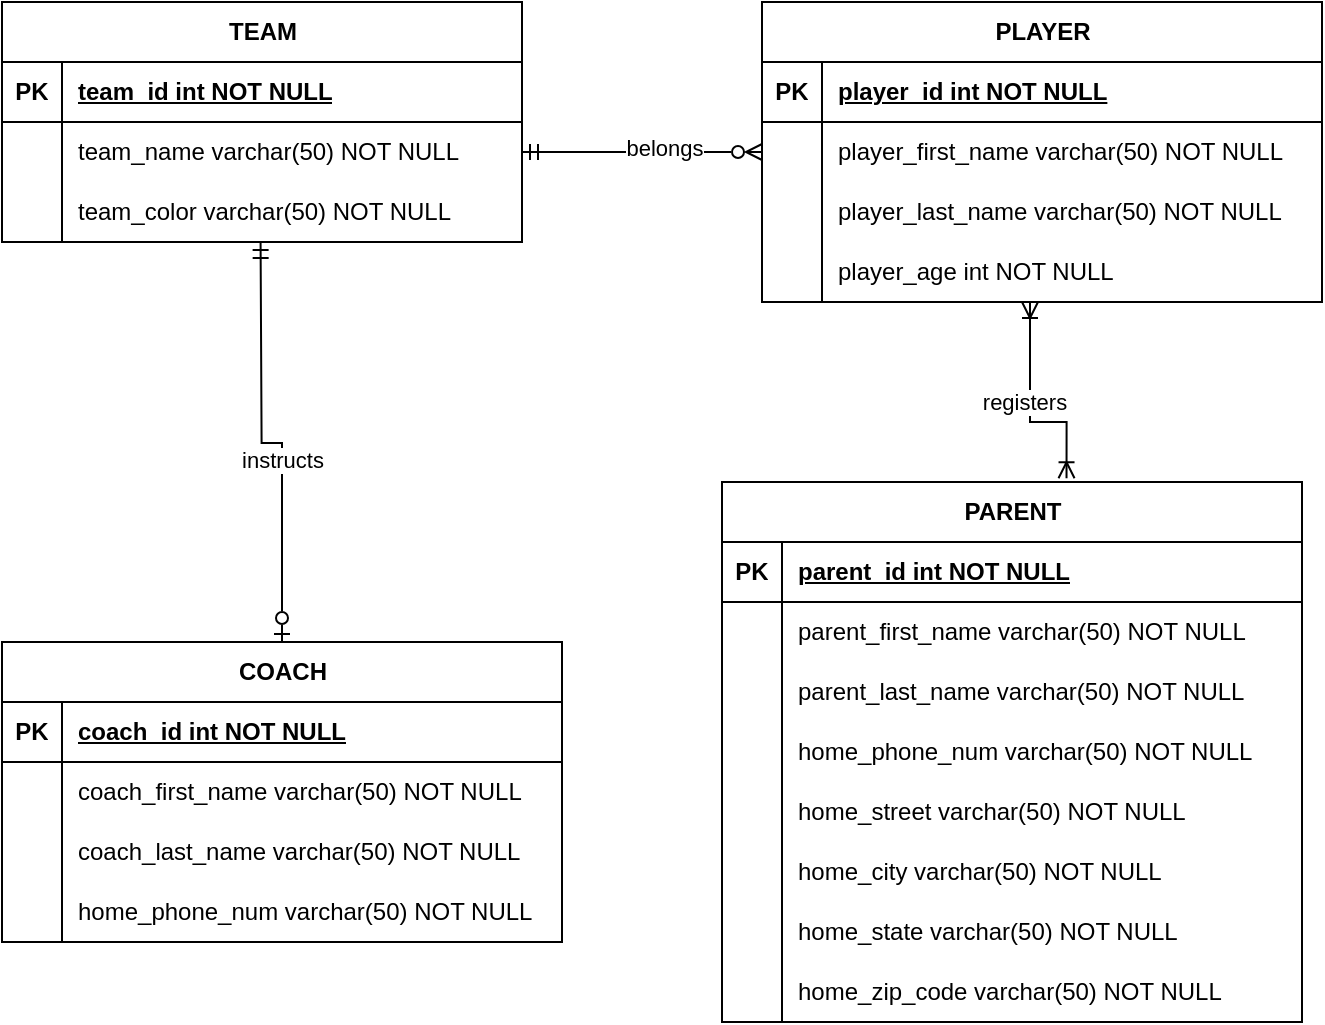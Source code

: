 <mxfile version="21.6.2" type="device" pages="2">
  <diagram id="R2lEEEUBdFMjLlhIrx00" name="Page-1">
    <mxGraphModel dx="1221" dy="775" grid="1" gridSize="10" guides="1" tooltips="1" connect="1" arrows="1" fold="1" page="1" pageScale="1" pageWidth="850" pageHeight="1100" math="0" shadow="0" extFonts="Permanent Marker^https://fonts.googleapis.com/css?family=Permanent+Marker">
      <root>
        <mxCell id="0" />
        <mxCell id="1" parent="0" />
        <mxCell id="j1w5f22DKGbh5SxkzikH-24" value="TEAM" style="shape=table;startSize=30;container=1;collapsible=1;childLayout=tableLayout;fixedRows=1;rowLines=0;fontStyle=1;align=center;resizeLast=1;html=1;" parent="1" vertex="1">
          <mxGeometry x="80" y="80" width="260" height="120" as="geometry" />
        </mxCell>
        <mxCell id="j1w5f22DKGbh5SxkzikH-25" value="" style="shape=tableRow;horizontal=0;startSize=0;swimlaneHead=0;swimlaneBody=0;fillColor=none;collapsible=0;dropTarget=0;points=[[0,0.5],[1,0.5]];portConstraint=eastwest;top=0;left=0;right=0;bottom=1;" parent="j1w5f22DKGbh5SxkzikH-24" vertex="1">
          <mxGeometry y="30" width="260" height="30" as="geometry" />
        </mxCell>
        <mxCell id="j1w5f22DKGbh5SxkzikH-26" value="PK" style="shape=partialRectangle;connectable=0;fillColor=none;top=0;left=0;bottom=0;right=0;fontStyle=1;overflow=hidden;whiteSpace=wrap;html=1;" parent="j1w5f22DKGbh5SxkzikH-25" vertex="1">
          <mxGeometry width="30" height="30" as="geometry">
            <mxRectangle width="30" height="30" as="alternateBounds" />
          </mxGeometry>
        </mxCell>
        <mxCell id="j1w5f22DKGbh5SxkzikH-27" value="team_id int NOT NULL" style="shape=partialRectangle;connectable=0;fillColor=none;top=0;left=0;bottom=0;right=0;align=left;spacingLeft=6;fontStyle=5;overflow=hidden;whiteSpace=wrap;html=1;" parent="j1w5f22DKGbh5SxkzikH-25" vertex="1">
          <mxGeometry x="30" width="230" height="30" as="geometry">
            <mxRectangle width="230" height="30" as="alternateBounds" />
          </mxGeometry>
        </mxCell>
        <mxCell id="j1w5f22DKGbh5SxkzikH-28" value="" style="shape=tableRow;horizontal=0;startSize=0;swimlaneHead=0;swimlaneBody=0;fillColor=none;collapsible=0;dropTarget=0;points=[[0,0.5],[1,0.5]];portConstraint=eastwest;top=0;left=0;right=0;bottom=0;" parent="j1w5f22DKGbh5SxkzikH-24" vertex="1">
          <mxGeometry y="60" width="260" height="30" as="geometry" />
        </mxCell>
        <mxCell id="j1w5f22DKGbh5SxkzikH-29" value="" style="shape=partialRectangle;connectable=0;fillColor=none;top=0;left=0;bottom=0;right=0;editable=1;overflow=hidden;whiteSpace=wrap;html=1;" parent="j1w5f22DKGbh5SxkzikH-28" vertex="1">
          <mxGeometry width="30" height="30" as="geometry">
            <mxRectangle width="30" height="30" as="alternateBounds" />
          </mxGeometry>
        </mxCell>
        <mxCell id="j1w5f22DKGbh5SxkzikH-30" value="team_name varchar(50) NOT NULL" style="shape=partialRectangle;connectable=0;fillColor=none;top=0;left=0;bottom=0;right=0;align=left;spacingLeft=6;overflow=hidden;whiteSpace=wrap;html=1;" parent="j1w5f22DKGbh5SxkzikH-28" vertex="1">
          <mxGeometry x="30" width="230" height="30" as="geometry">
            <mxRectangle width="230" height="30" as="alternateBounds" />
          </mxGeometry>
        </mxCell>
        <mxCell id="j1w5f22DKGbh5SxkzikH-31" value="" style="shape=tableRow;horizontal=0;startSize=0;swimlaneHead=0;swimlaneBody=0;fillColor=none;collapsible=0;dropTarget=0;points=[[0,0.5],[1,0.5]];portConstraint=eastwest;top=0;left=0;right=0;bottom=0;" parent="j1w5f22DKGbh5SxkzikH-24" vertex="1">
          <mxGeometry y="90" width="260" height="30" as="geometry" />
        </mxCell>
        <mxCell id="j1w5f22DKGbh5SxkzikH-32" value="" style="shape=partialRectangle;connectable=0;fillColor=none;top=0;left=0;bottom=0;right=0;editable=1;overflow=hidden;whiteSpace=wrap;html=1;" parent="j1w5f22DKGbh5SxkzikH-31" vertex="1">
          <mxGeometry width="30" height="30" as="geometry">
            <mxRectangle width="30" height="30" as="alternateBounds" />
          </mxGeometry>
        </mxCell>
        <mxCell id="j1w5f22DKGbh5SxkzikH-33" value="team_color varchar(50) NOT NULL" style="shape=partialRectangle;connectable=0;fillColor=none;top=0;left=0;bottom=0;right=0;align=left;spacingLeft=6;overflow=hidden;whiteSpace=wrap;html=1;" parent="j1w5f22DKGbh5SxkzikH-31" vertex="1">
          <mxGeometry x="30" width="230" height="30" as="geometry">
            <mxRectangle width="230" height="30" as="alternateBounds" />
          </mxGeometry>
        </mxCell>
        <mxCell id="j1w5f22DKGbh5SxkzikH-40" value="PLAYER" style="shape=table;startSize=30;container=1;collapsible=1;childLayout=tableLayout;fixedRows=1;rowLines=0;fontStyle=1;align=center;resizeLast=1;html=1;" parent="1" vertex="1">
          <mxGeometry x="460" y="80" width="280" height="150" as="geometry" />
        </mxCell>
        <mxCell id="j1w5f22DKGbh5SxkzikH-41" value="" style="shape=tableRow;horizontal=0;startSize=0;swimlaneHead=0;swimlaneBody=0;fillColor=none;collapsible=0;dropTarget=0;points=[[0,0.5],[1,0.5]];portConstraint=eastwest;top=0;left=0;right=0;bottom=1;" parent="j1w5f22DKGbh5SxkzikH-40" vertex="1">
          <mxGeometry y="30" width="280" height="30" as="geometry" />
        </mxCell>
        <mxCell id="j1w5f22DKGbh5SxkzikH-42" value="PK" style="shape=partialRectangle;connectable=0;fillColor=none;top=0;left=0;bottom=0;right=0;fontStyle=1;overflow=hidden;whiteSpace=wrap;html=1;" parent="j1w5f22DKGbh5SxkzikH-41" vertex="1">
          <mxGeometry width="30" height="30" as="geometry">
            <mxRectangle width="30" height="30" as="alternateBounds" />
          </mxGeometry>
        </mxCell>
        <mxCell id="j1w5f22DKGbh5SxkzikH-43" value="player_id int NOT NULL" style="shape=partialRectangle;connectable=0;fillColor=none;top=0;left=0;bottom=0;right=0;align=left;spacingLeft=6;fontStyle=5;overflow=hidden;whiteSpace=wrap;html=1;" parent="j1w5f22DKGbh5SxkzikH-41" vertex="1">
          <mxGeometry x="30" width="250" height="30" as="geometry">
            <mxRectangle width="250" height="30" as="alternateBounds" />
          </mxGeometry>
        </mxCell>
        <mxCell id="j1w5f22DKGbh5SxkzikH-44" value="" style="shape=tableRow;horizontal=0;startSize=0;swimlaneHead=0;swimlaneBody=0;fillColor=none;collapsible=0;dropTarget=0;points=[[0,0.5],[1,0.5]];portConstraint=eastwest;top=0;left=0;right=0;bottom=0;" parent="j1w5f22DKGbh5SxkzikH-40" vertex="1">
          <mxGeometry y="60" width="280" height="30" as="geometry" />
        </mxCell>
        <mxCell id="j1w5f22DKGbh5SxkzikH-45" value="" style="shape=partialRectangle;connectable=0;fillColor=none;top=0;left=0;bottom=0;right=0;editable=1;overflow=hidden;whiteSpace=wrap;html=1;" parent="j1w5f22DKGbh5SxkzikH-44" vertex="1">
          <mxGeometry width="30" height="30" as="geometry">
            <mxRectangle width="30" height="30" as="alternateBounds" />
          </mxGeometry>
        </mxCell>
        <mxCell id="j1w5f22DKGbh5SxkzikH-46" value="player_first_name varchar(50) NOT NULL" style="shape=partialRectangle;connectable=0;fillColor=none;top=0;left=0;bottom=0;right=0;align=left;spacingLeft=6;overflow=hidden;whiteSpace=wrap;html=1;" parent="j1w5f22DKGbh5SxkzikH-44" vertex="1">
          <mxGeometry x="30" width="250" height="30" as="geometry">
            <mxRectangle width="250" height="30" as="alternateBounds" />
          </mxGeometry>
        </mxCell>
        <mxCell id="j1w5f22DKGbh5SxkzikH-47" value="" style="shape=tableRow;horizontal=0;startSize=0;swimlaneHead=0;swimlaneBody=0;fillColor=none;collapsible=0;dropTarget=0;points=[[0,0.5],[1,0.5]];portConstraint=eastwest;top=0;left=0;right=0;bottom=0;" parent="j1w5f22DKGbh5SxkzikH-40" vertex="1">
          <mxGeometry y="90" width="280" height="30" as="geometry" />
        </mxCell>
        <mxCell id="j1w5f22DKGbh5SxkzikH-48" value="" style="shape=partialRectangle;connectable=0;fillColor=none;top=0;left=0;bottom=0;right=0;editable=1;overflow=hidden;whiteSpace=wrap;html=1;" parent="j1w5f22DKGbh5SxkzikH-47" vertex="1">
          <mxGeometry width="30" height="30" as="geometry">
            <mxRectangle width="30" height="30" as="alternateBounds" />
          </mxGeometry>
        </mxCell>
        <mxCell id="j1w5f22DKGbh5SxkzikH-49" value="player_last_name varchar(50) NOT NULL" style="shape=partialRectangle;connectable=0;fillColor=none;top=0;left=0;bottom=0;right=0;align=left;spacingLeft=6;overflow=hidden;whiteSpace=wrap;html=1;" parent="j1w5f22DKGbh5SxkzikH-47" vertex="1">
          <mxGeometry x="30" width="250" height="30" as="geometry">
            <mxRectangle width="250" height="30" as="alternateBounds" />
          </mxGeometry>
        </mxCell>
        <mxCell id="j1w5f22DKGbh5SxkzikH-50" value="" style="shape=tableRow;horizontal=0;startSize=0;swimlaneHead=0;swimlaneBody=0;fillColor=none;collapsible=0;dropTarget=0;points=[[0,0.5],[1,0.5]];portConstraint=eastwest;top=0;left=0;right=0;bottom=0;" parent="j1w5f22DKGbh5SxkzikH-40" vertex="1">
          <mxGeometry y="120" width="280" height="30" as="geometry" />
        </mxCell>
        <mxCell id="j1w5f22DKGbh5SxkzikH-51" value="" style="shape=partialRectangle;connectable=0;fillColor=none;top=0;left=0;bottom=0;right=0;editable=1;overflow=hidden;whiteSpace=wrap;html=1;" parent="j1w5f22DKGbh5SxkzikH-50" vertex="1">
          <mxGeometry width="30" height="30" as="geometry">
            <mxRectangle width="30" height="30" as="alternateBounds" />
          </mxGeometry>
        </mxCell>
        <mxCell id="j1w5f22DKGbh5SxkzikH-52" value="player_age int NOT NULL" style="shape=partialRectangle;connectable=0;fillColor=none;top=0;left=0;bottom=0;right=0;align=left;spacingLeft=6;overflow=hidden;whiteSpace=wrap;html=1;" parent="j1w5f22DKGbh5SxkzikH-50" vertex="1">
          <mxGeometry x="30" width="250" height="30" as="geometry">
            <mxRectangle width="250" height="30" as="alternateBounds" />
          </mxGeometry>
        </mxCell>
        <mxCell id="j1w5f22DKGbh5SxkzikH-53" value="COACH" style="shape=table;startSize=30;container=1;collapsible=1;childLayout=tableLayout;fixedRows=1;rowLines=0;fontStyle=1;align=center;resizeLast=1;html=1;" parent="1" vertex="1">
          <mxGeometry x="80" y="400" width="280" height="150" as="geometry" />
        </mxCell>
        <mxCell id="j1w5f22DKGbh5SxkzikH-54" value="" style="shape=tableRow;horizontal=0;startSize=0;swimlaneHead=0;swimlaneBody=0;fillColor=none;collapsible=0;dropTarget=0;points=[[0,0.5],[1,0.5]];portConstraint=eastwest;top=0;left=0;right=0;bottom=1;" parent="j1w5f22DKGbh5SxkzikH-53" vertex="1">
          <mxGeometry y="30" width="280" height="30" as="geometry" />
        </mxCell>
        <mxCell id="j1w5f22DKGbh5SxkzikH-55" value="PK" style="shape=partialRectangle;connectable=0;fillColor=none;top=0;left=0;bottom=0;right=0;fontStyle=1;overflow=hidden;whiteSpace=wrap;html=1;" parent="j1w5f22DKGbh5SxkzikH-54" vertex="1">
          <mxGeometry width="30" height="30" as="geometry">
            <mxRectangle width="30" height="30" as="alternateBounds" />
          </mxGeometry>
        </mxCell>
        <mxCell id="j1w5f22DKGbh5SxkzikH-56" value="coach_id int NOT NULL" style="shape=partialRectangle;connectable=0;fillColor=none;top=0;left=0;bottom=0;right=0;align=left;spacingLeft=6;fontStyle=5;overflow=hidden;whiteSpace=wrap;html=1;" parent="j1w5f22DKGbh5SxkzikH-54" vertex="1">
          <mxGeometry x="30" width="250" height="30" as="geometry">
            <mxRectangle width="250" height="30" as="alternateBounds" />
          </mxGeometry>
        </mxCell>
        <mxCell id="j1w5f22DKGbh5SxkzikH-57" value="" style="shape=tableRow;horizontal=0;startSize=0;swimlaneHead=0;swimlaneBody=0;fillColor=none;collapsible=0;dropTarget=0;points=[[0,0.5],[1,0.5]];portConstraint=eastwest;top=0;left=0;right=0;bottom=0;" parent="j1w5f22DKGbh5SxkzikH-53" vertex="1">
          <mxGeometry y="60" width="280" height="30" as="geometry" />
        </mxCell>
        <mxCell id="j1w5f22DKGbh5SxkzikH-58" value="" style="shape=partialRectangle;connectable=0;fillColor=none;top=0;left=0;bottom=0;right=0;editable=1;overflow=hidden;whiteSpace=wrap;html=1;" parent="j1w5f22DKGbh5SxkzikH-57" vertex="1">
          <mxGeometry width="30" height="30" as="geometry">
            <mxRectangle width="30" height="30" as="alternateBounds" />
          </mxGeometry>
        </mxCell>
        <mxCell id="j1w5f22DKGbh5SxkzikH-59" value="coach_first_name varchar(50) NOT NULL" style="shape=partialRectangle;connectable=0;fillColor=none;top=0;left=0;bottom=0;right=0;align=left;spacingLeft=6;overflow=hidden;whiteSpace=wrap;html=1;" parent="j1w5f22DKGbh5SxkzikH-57" vertex="1">
          <mxGeometry x="30" width="250" height="30" as="geometry">
            <mxRectangle width="250" height="30" as="alternateBounds" />
          </mxGeometry>
        </mxCell>
        <mxCell id="j1w5f22DKGbh5SxkzikH-60" value="" style="shape=tableRow;horizontal=0;startSize=0;swimlaneHead=0;swimlaneBody=0;fillColor=none;collapsible=0;dropTarget=0;points=[[0,0.5],[1,0.5]];portConstraint=eastwest;top=0;left=0;right=0;bottom=0;" parent="j1w5f22DKGbh5SxkzikH-53" vertex="1">
          <mxGeometry y="90" width="280" height="30" as="geometry" />
        </mxCell>
        <mxCell id="j1w5f22DKGbh5SxkzikH-61" value="" style="shape=partialRectangle;connectable=0;fillColor=none;top=0;left=0;bottom=0;right=0;editable=1;overflow=hidden;whiteSpace=wrap;html=1;" parent="j1w5f22DKGbh5SxkzikH-60" vertex="1">
          <mxGeometry width="30" height="30" as="geometry">
            <mxRectangle width="30" height="30" as="alternateBounds" />
          </mxGeometry>
        </mxCell>
        <mxCell id="j1w5f22DKGbh5SxkzikH-62" value="coach_last_name varchar(50) NOT NULL" style="shape=partialRectangle;connectable=0;fillColor=none;top=0;left=0;bottom=0;right=0;align=left;spacingLeft=6;overflow=hidden;whiteSpace=wrap;html=1;" parent="j1w5f22DKGbh5SxkzikH-60" vertex="1">
          <mxGeometry x="30" width="250" height="30" as="geometry">
            <mxRectangle width="250" height="30" as="alternateBounds" />
          </mxGeometry>
        </mxCell>
        <mxCell id="j1w5f22DKGbh5SxkzikH-63" value="" style="shape=tableRow;horizontal=0;startSize=0;swimlaneHead=0;swimlaneBody=0;fillColor=none;collapsible=0;dropTarget=0;points=[[0,0.5],[1,0.5]];portConstraint=eastwest;top=0;left=0;right=0;bottom=0;" parent="j1w5f22DKGbh5SxkzikH-53" vertex="1">
          <mxGeometry y="120" width="280" height="30" as="geometry" />
        </mxCell>
        <mxCell id="j1w5f22DKGbh5SxkzikH-64" value="" style="shape=partialRectangle;connectable=0;fillColor=none;top=0;left=0;bottom=0;right=0;editable=1;overflow=hidden;whiteSpace=wrap;html=1;" parent="j1w5f22DKGbh5SxkzikH-63" vertex="1">
          <mxGeometry width="30" height="30" as="geometry">
            <mxRectangle width="30" height="30" as="alternateBounds" />
          </mxGeometry>
        </mxCell>
        <mxCell id="j1w5f22DKGbh5SxkzikH-65" value="home_phone_num varchar(50) NOT NULL" style="shape=partialRectangle;connectable=0;fillColor=none;top=0;left=0;bottom=0;right=0;align=left;spacingLeft=6;overflow=hidden;whiteSpace=wrap;html=1;" parent="j1w5f22DKGbh5SxkzikH-63" vertex="1">
          <mxGeometry x="30" width="250" height="30" as="geometry">
            <mxRectangle width="250" height="30" as="alternateBounds" />
          </mxGeometry>
        </mxCell>
        <mxCell id="j1w5f22DKGbh5SxkzikH-66" value="PARENT" style="shape=table;startSize=30;container=1;collapsible=1;childLayout=tableLayout;fixedRows=1;rowLines=0;fontStyle=1;align=center;resizeLast=1;html=1;" parent="1" vertex="1">
          <mxGeometry x="440" y="320" width="290" height="270" as="geometry" />
        </mxCell>
        <mxCell id="j1w5f22DKGbh5SxkzikH-67" value="" style="shape=tableRow;horizontal=0;startSize=0;swimlaneHead=0;swimlaneBody=0;fillColor=none;collapsible=0;dropTarget=0;points=[[0,0.5],[1,0.5]];portConstraint=eastwest;top=0;left=0;right=0;bottom=1;" parent="j1w5f22DKGbh5SxkzikH-66" vertex="1">
          <mxGeometry y="30" width="290" height="30" as="geometry" />
        </mxCell>
        <mxCell id="j1w5f22DKGbh5SxkzikH-68" value="PK" style="shape=partialRectangle;connectable=0;fillColor=none;top=0;left=0;bottom=0;right=0;fontStyle=1;overflow=hidden;whiteSpace=wrap;html=1;" parent="j1w5f22DKGbh5SxkzikH-67" vertex="1">
          <mxGeometry width="30" height="30" as="geometry">
            <mxRectangle width="30" height="30" as="alternateBounds" />
          </mxGeometry>
        </mxCell>
        <mxCell id="j1w5f22DKGbh5SxkzikH-69" value="parent_id int NOT NULL" style="shape=partialRectangle;connectable=0;fillColor=none;top=0;left=0;bottom=0;right=0;align=left;spacingLeft=6;fontStyle=5;overflow=hidden;whiteSpace=wrap;html=1;" parent="j1w5f22DKGbh5SxkzikH-67" vertex="1">
          <mxGeometry x="30" width="260" height="30" as="geometry">
            <mxRectangle width="260" height="30" as="alternateBounds" />
          </mxGeometry>
        </mxCell>
        <mxCell id="j1w5f22DKGbh5SxkzikH-70" value="" style="shape=tableRow;horizontal=0;startSize=0;swimlaneHead=0;swimlaneBody=0;fillColor=none;collapsible=0;dropTarget=0;points=[[0,0.5],[1,0.5]];portConstraint=eastwest;top=0;left=0;right=0;bottom=0;" parent="j1w5f22DKGbh5SxkzikH-66" vertex="1">
          <mxGeometry y="60" width="290" height="30" as="geometry" />
        </mxCell>
        <mxCell id="j1w5f22DKGbh5SxkzikH-71" value="" style="shape=partialRectangle;connectable=0;fillColor=none;top=0;left=0;bottom=0;right=0;editable=1;overflow=hidden;whiteSpace=wrap;html=1;" parent="j1w5f22DKGbh5SxkzikH-70" vertex="1">
          <mxGeometry width="30" height="30" as="geometry">
            <mxRectangle width="30" height="30" as="alternateBounds" />
          </mxGeometry>
        </mxCell>
        <mxCell id="j1w5f22DKGbh5SxkzikH-72" value="parent_first_name varchar(50) NOT NULL" style="shape=partialRectangle;connectable=0;fillColor=none;top=0;left=0;bottom=0;right=0;align=left;spacingLeft=6;overflow=hidden;whiteSpace=wrap;html=1;" parent="j1w5f22DKGbh5SxkzikH-70" vertex="1">
          <mxGeometry x="30" width="260" height="30" as="geometry">
            <mxRectangle width="260" height="30" as="alternateBounds" />
          </mxGeometry>
        </mxCell>
        <mxCell id="j1w5f22DKGbh5SxkzikH-73" value="" style="shape=tableRow;horizontal=0;startSize=0;swimlaneHead=0;swimlaneBody=0;fillColor=none;collapsible=0;dropTarget=0;points=[[0,0.5],[1,0.5]];portConstraint=eastwest;top=0;left=0;right=0;bottom=0;" parent="j1w5f22DKGbh5SxkzikH-66" vertex="1">
          <mxGeometry y="90" width="290" height="30" as="geometry" />
        </mxCell>
        <mxCell id="j1w5f22DKGbh5SxkzikH-74" value="" style="shape=partialRectangle;connectable=0;fillColor=none;top=0;left=0;bottom=0;right=0;editable=1;overflow=hidden;whiteSpace=wrap;html=1;" parent="j1w5f22DKGbh5SxkzikH-73" vertex="1">
          <mxGeometry width="30" height="30" as="geometry">
            <mxRectangle width="30" height="30" as="alternateBounds" />
          </mxGeometry>
        </mxCell>
        <mxCell id="j1w5f22DKGbh5SxkzikH-75" value="parent_last_name varchar(50) NOT NULL" style="shape=partialRectangle;connectable=0;fillColor=none;top=0;left=0;bottom=0;right=0;align=left;spacingLeft=6;overflow=hidden;whiteSpace=wrap;html=1;" parent="j1w5f22DKGbh5SxkzikH-73" vertex="1">
          <mxGeometry x="30" width="260" height="30" as="geometry">
            <mxRectangle width="260" height="30" as="alternateBounds" />
          </mxGeometry>
        </mxCell>
        <mxCell id="j1w5f22DKGbh5SxkzikH-88" value="" style="shape=tableRow;horizontal=0;startSize=0;swimlaneHead=0;swimlaneBody=0;fillColor=none;collapsible=0;dropTarget=0;points=[[0,0.5],[1,0.5]];portConstraint=eastwest;top=0;left=0;right=0;bottom=0;" parent="j1w5f22DKGbh5SxkzikH-66" vertex="1">
          <mxGeometry y="120" width="290" height="30" as="geometry" />
        </mxCell>
        <mxCell id="j1w5f22DKGbh5SxkzikH-89" value="" style="shape=partialRectangle;connectable=0;fillColor=none;top=0;left=0;bottom=0;right=0;editable=1;overflow=hidden;whiteSpace=wrap;html=1;" parent="j1w5f22DKGbh5SxkzikH-88" vertex="1">
          <mxGeometry width="30" height="30" as="geometry">
            <mxRectangle width="30" height="30" as="alternateBounds" />
          </mxGeometry>
        </mxCell>
        <mxCell id="j1w5f22DKGbh5SxkzikH-90" value="home_phone_num varchar(50) NOT NULL" style="shape=partialRectangle;connectable=0;fillColor=none;top=0;left=0;bottom=0;right=0;align=left;spacingLeft=6;overflow=hidden;whiteSpace=wrap;html=1;" parent="j1w5f22DKGbh5SxkzikH-88" vertex="1">
          <mxGeometry x="30" width="260" height="30" as="geometry">
            <mxRectangle width="260" height="30" as="alternateBounds" />
          </mxGeometry>
        </mxCell>
        <mxCell id="j1w5f22DKGbh5SxkzikH-91" value="" style="shape=tableRow;horizontal=0;startSize=0;swimlaneHead=0;swimlaneBody=0;fillColor=none;collapsible=0;dropTarget=0;points=[[0,0.5],[1,0.5]];portConstraint=eastwest;top=0;left=0;right=0;bottom=0;" parent="j1w5f22DKGbh5SxkzikH-66" vertex="1">
          <mxGeometry y="150" width="290" height="30" as="geometry" />
        </mxCell>
        <mxCell id="j1w5f22DKGbh5SxkzikH-92" value="" style="shape=partialRectangle;connectable=0;fillColor=none;top=0;left=0;bottom=0;right=0;editable=1;overflow=hidden;whiteSpace=wrap;html=1;" parent="j1w5f22DKGbh5SxkzikH-91" vertex="1">
          <mxGeometry width="30" height="30" as="geometry">
            <mxRectangle width="30" height="30" as="alternateBounds" />
          </mxGeometry>
        </mxCell>
        <mxCell id="j1w5f22DKGbh5SxkzikH-93" value="home_street varchar(50) NOT NULL" style="shape=partialRectangle;connectable=0;fillColor=none;top=0;left=0;bottom=0;right=0;align=left;spacingLeft=6;overflow=hidden;whiteSpace=wrap;html=1;" parent="j1w5f22DKGbh5SxkzikH-91" vertex="1">
          <mxGeometry x="30" width="260" height="30" as="geometry">
            <mxRectangle width="260" height="30" as="alternateBounds" />
          </mxGeometry>
        </mxCell>
        <mxCell id="j1w5f22DKGbh5SxkzikH-79" value="" style="shape=tableRow;horizontal=0;startSize=0;swimlaneHead=0;swimlaneBody=0;fillColor=none;collapsible=0;dropTarget=0;points=[[0,0.5],[1,0.5]];portConstraint=eastwest;top=0;left=0;right=0;bottom=0;" parent="j1w5f22DKGbh5SxkzikH-66" vertex="1">
          <mxGeometry y="180" width="290" height="30" as="geometry" />
        </mxCell>
        <mxCell id="j1w5f22DKGbh5SxkzikH-80" value="" style="shape=partialRectangle;connectable=0;fillColor=none;top=0;left=0;bottom=0;right=0;editable=1;overflow=hidden;whiteSpace=wrap;html=1;" parent="j1w5f22DKGbh5SxkzikH-79" vertex="1">
          <mxGeometry width="30" height="30" as="geometry">
            <mxRectangle width="30" height="30" as="alternateBounds" />
          </mxGeometry>
        </mxCell>
        <mxCell id="j1w5f22DKGbh5SxkzikH-81" value="home_city varchar(50) NOT NULL" style="shape=partialRectangle;connectable=0;fillColor=none;top=0;left=0;bottom=0;right=0;align=left;spacingLeft=6;overflow=hidden;whiteSpace=wrap;html=1;" parent="j1w5f22DKGbh5SxkzikH-79" vertex="1">
          <mxGeometry x="30" width="260" height="30" as="geometry">
            <mxRectangle width="260" height="30" as="alternateBounds" />
          </mxGeometry>
        </mxCell>
        <mxCell id="j1w5f22DKGbh5SxkzikH-76" value="" style="shape=tableRow;horizontal=0;startSize=0;swimlaneHead=0;swimlaneBody=0;fillColor=none;collapsible=0;dropTarget=0;points=[[0,0.5],[1,0.5]];portConstraint=eastwest;top=0;left=0;right=0;bottom=0;" parent="j1w5f22DKGbh5SxkzikH-66" vertex="1">
          <mxGeometry y="210" width="290" height="30" as="geometry" />
        </mxCell>
        <mxCell id="j1w5f22DKGbh5SxkzikH-77" value="" style="shape=partialRectangle;connectable=0;fillColor=none;top=0;left=0;bottom=0;right=0;editable=1;overflow=hidden;whiteSpace=wrap;html=1;" parent="j1w5f22DKGbh5SxkzikH-76" vertex="1">
          <mxGeometry width="30" height="30" as="geometry">
            <mxRectangle width="30" height="30" as="alternateBounds" />
          </mxGeometry>
        </mxCell>
        <mxCell id="j1w5f22DKGbh5SxkzikH-78" value="home_state varchar(50) NOT NULL" style="shape=partialRectangle;connectable=0;fillColor=none;top=0;left=0;bottom=0;right=0;align=left;spacingLeft=6;overflow=hidden;whiteSpace=wrap;html=1;" parent="j1w5f22DKGbh5SxkzikH-76" vertex="1">
          <mxGeometry x="30" width="260" height="30" as="geometry">
            <mxRectangle width="260" height="30" as="alternateBounds" />
          </mxGeometry>
        </mxCell>
        <mxCell id="j1w5f22DKGbh5SxkzikH-94" value="" style="shape=tableRow;horizontal=0;startSize=0;swimlaneHead=0;swimlaneBody=0;fillColor=none;collapsible=0;dropTarget=0;points=[[0,0.5],[1,0.5]];portConstraint=eastwest;top=0;left=0;right=0;bottom=0;" parent="j1w5f22DKGbh5SxkzikH-66" vertex="1">
          <mxGeometry y="240" width="290" height="30" as="geometry" />
        </mxCell>
        <mxCell id="j1w5f22DKGbh5SxkzikH-95" value="" style="shape=partialRectangle;connectable=0;fillColor=none;top=0;left=0;bottom=0;right=0;editable=1;overflow=hidden;whiteSpace=wrap;html=1;" parent="j1w5f22DKGbh5SxkzikH-94" vertex="1">
          <mxGeometry width="30" height="30" as="geometry">
            <mxRectangle width="30" height="30" as="alternateBounds" />
          </mxGeometry>
        </mxCell>
        <mxCell id="j1w5f22DKGbh5SxkzikH-96" value="home_zip_code varchar(50) NOT NULL" style="shape=partialRectangle;connectable=0;fillColor=none;top=0;left=0;bottom=0;right=0;align=left;spacingLeft=6;overflow=hidden;whiteSpace=wrap;html=1;" parent="j1w5f22DKGbh5SxkzikH-94" vertex="1">
          <mxGeometry x="30" width="260" height="30" as="geometry">
            <mxRectangle width="260" height="30" as="alternateBounds" />
          </mxGeometry>
        </mxCell>
        <mxCell id="j1w5f22DKGbh5SxkzikH-82" style="edgeStyle=orthogonalEdgeStyle;rounded=0;orthogonalLoop=1;jettySize=auto;html=1;entryX=0;entryY=0.5;entryDx=0;entryDy=0;endArrow=ERzeroToMany;endFill=0;startArrow=ERmandOne;startFill=0;" parent="1" source="j1w5f22DKGbh5SxkzikH-28" target="j1w5f22DKGbh5SxkzikH-44" edge="1">
          <mxGeometry relative="1" as="geometry" />
        </mxCell>
        <mxCell id="j1w5f22DKGbh5SxkzikH-86" value="belongs" style="edgeLabel;html=1;align=center;verticalAlign=middle;resizable=0;points=[];" parent="j1w5f22DKGbh5SxkzikH-82" vertex="1" connectable="0">
          <mxGeometry x="0.176" y="2" relative="1" as="geometry">
            <mxPoint as="offset" />
          </mxGeometry>
        </mxCell>
        <mxCell id="j1w5f22DKGbh5SxkzikH-83" style="edgeStyle=orthogonalEdgeStyle;rounded=0;orthogonalLoop=1;jettySize=auto;html=1;endArrow=ERzeroToOne;endFill=0;startArrow=ERmandOne;startFill=0;entryX=0.5;entryY=0;entryDx=0;entryDy=0;" parent="1" target="j1w5f22DKGbh5SxkzikH-53" edge="1">
          <mxGeometry relative="1" as="geometry">
            <mxPoint x="209.29" y="200" as="sourcePoint" />
            <mxPoint x="209.29" y="393" as="targetPoint" />
            <Array as="points" />
          </mxGeometry>
        </mxCell>
        <mxCell id="j1w5f22DKGbh5SxkzikH-87" value="instructs" style="edgeLabel;html=1;align=center;verticalAlign=middle;resizable=0;points=[];" parent="j1w5f22DKGbh5SxkzikH-83" vertex="1" connectable="0">
          <mxGeometry x="0.126" relative="1" as="geometry">
            <mxPoint as="offset" />
          </mxGeometry>
        </mxCell>
        <mxCell id="j1w5f22DKGbh5SxkzikH-84" style="edgeStyle=orthogonalEdgeStyle;rounded=0;orthogonalLoop=1;jettySize=auto;html=1;entryX=0.594;entryY=-0.007;entryDx=0;entryDy=0;entryPerimeter=0;endArrow=ERoneToMany;endFill=0;startArrow=ERoneToMany;startFill=0;" parent="1" target="j1w5f22DKGbh5SxkzikH-66" edge="1">
          <mxGeometry relative="1" as="geometry">
            <mxPoint x="594" y="230" as="sourcePoint" />
            <Array as="points">
              <mxPoint x="594" y="290" />
              <mxPoint x="612" y="290" />
            </Array>
          </mxGeometry>
        </mxCell>
        <mxCell id="j1w5f22DKGbh5SxkzikH-85" value="registers" style="edgeLabel;html=1;align=center;verticalAlign=middle;resizable=0;points=[];" parent="j1w5f22DKGbh5SxkzikH-84" vertex="1" connectable="0">
          <mxGeometry x="0.266" y="1" relative="1" as="geometry">
            <mxPoint x="-11" y="-9" as="offset" />
          </mxGeometry>
        </mxCell>
      </root>
    </mxGraphModel>
  </diagram>
  <diagram id="EC9761hC2bwR89mCa6wF" name="Page-2">
    <mxGraphModel dx="1221" dy="775" grid="1" gridSize="10" guides="1" tooltips="1" connect="1" arrows="1" fold="1" page="1" pageScale="1" pageWidth="850" pageHeight="1100" math="0" shadow="0">
      <root>
        <mxCell id="0" />
        <mxCell id="1" parent="0" />
        <mxCell id="-qfNHOCsrJjkdnl0WTD9-1" value="TEAM" style="shape=table;startSize=30;container=1;collapsible=1;childLayout=tableLayout;fixedRows=1;rowLines=0;fontStyle=1;align=center;resizeLast=1;html=1;" vertex="1" parent="1">
          <mxGeometry x="80" y="80" width="280" height="120" as="geometry" />
        </mxCell>
        <mxCell id="-qfNHOCsrJjkdnl0WTD9-2" value="" style="shape=tableRow;horizontal=0;startSize=0;swimlaneHead=0;swimlaneBody=0;fillColor=none;collapsible=0;dropTarget=0;points=[[0,0.5],[1,0.5]];portConstraint=eastwest;top=0;left=0;right=0;bottom=1;" vertex="1" parent="-qfNHOCsrJjkdnl0WTD9-1">
          <mxGeometry y="30" width="280" height="30" as="geometry" />
        </mxCell>
        <mxCell id="-qfNHOCsrJjkdnl0WTD9-3" value="PK" style="shape=partialRectangle;connectable=0;fillColor=none;top=0;left=0;bottom=0;right=0;fontStyle=1;overflow=hidden;whiteSpace=wrap;html=1;" vertex="1" parent="-qfNHOCsrJjkdnl0WTD9-2">
          <mxGeometry width="30" height="30" as="geometry">
            <mxRectangle width="30" height="30" as="alternateBounds" />
          </mxGeometry>
        </mxCell>
        <mxCell id="-qfNHOCsrJjkdnl0WTD9-4" value="team_id int NOT NULL" style="shape=partialRectangle;connectable=0;fillColor=none;top=0;left=0;bottom=0;right=0;align=left;spacingLeft=6;fontStyle=5;overflow=hidden;whiteSpace=wrap;html=1;" vertex="1" parent="-qfNHOCsrJjkdnl0WTD9-2">
          <mxGeometry x="30" width="250" height="30" as="geometry">
            <mxRectangle width="250" height="30" as="alternateBounds" />
          </mxGeometry>
        </mxCell>
        <mxCell id="-qfNHOCsrJjkdnl0WTD9-5" value="" style="shape=tableRow;horizontal=0;startSize=0;swimlaneHead=0;swimlaneBody=0;fillColor=none;collapsible=0;dropTarget=0;points=[[0,0.5],[1,0.5]];portConstraint=eastwest;top=0;left=0;right=0;bottom=0;" vertex="1" parent="-qfNHOCsrJjkdnl0WTD9-1">
          <mxGeometry y="60" width="280" height="30" as="geometry" />
        </mxCell>
        <mxCell id="-qfNHOCsrJjkdnl0WTD9-6" value="" style="shape=partialRectangle;connectable=0;fillColor=none;top=0;left=0;bottom=0;right=0;editable=1;overflow=hidden;whiteSpace=wrap;html=1;" vertex="1" parent="-qfNHOCsrJjkdnl0WTD9-5">
          <mxGeometry width="30" height="30" as="geometry">
            <mxRectangle width="30" height="30" as="alternateBounds" />
          </mxGeometry>
        </mxCell>
        <mxCell id="-qfNHOCsrJjkdnl0WTD9-7" value="team_name varchar(50) NOT NULL" style="shape=partialRectangle;connectable=0;fillColor=none;top=0;left=0;bottom=0;right=0;align=left;spacingLeft=6;overflow=hidden;whiteSpace=wrap;html=1;" vertex="1" parent="-qfNHOCsrJjkdnl0WTD9-5">
          <mxGeometry x="30" width="250" height="30" as="geometry">
            <mxRectangle width="250" height="30" as="alternateBounds" />
          </mxGeometry>
        </mxCell>
        <mxCell id="-qfNHOCsrJjkdnl0WTD9-8" value="" style="shape=tableRow;horizontal=0;startSize=0;swimlaneHead=0;swimlaneBody=0;fillColor=none;collapsible=0;dropTarget=0;points=[[0,0.5],[1,0.5]];portConstraint=eastwest;top=0;left=0;right=0;bottom=0;" vertex="1" parent="-qfNHOCsrJjkdnl0WTD9-1">
          <mxGeometry y="90" width="280" height="30" as="geometry" />
        </mxCell>
        <mxCell id="-qfNHOCsrJjkdnl0WTD9-9" value="" style="shape=partialRectangle;connectable=0;fillColor=none;top=0;left=0;bottom=0;right=0;editable=1;overflow=hidden;whiteSpace=wrap;html=1;" vertex="1" parent="-qfNHOCsrJjkdnl0WTD9-8">
          <mxGeometry width="30" height="30" as="geometry">
            <mxRectangle width="30" height="30" as="alternateBounds" />
          </mxGeometry>
        </mxCell>
        <mxCell id="-qfNHOCsrJjkdnl0WTD9-10" value="team_color varchar(50) NOT NULL" style="shape=partialRectangle;connectable=0;fillColor=none;top=0;left=0;bottom=0;right=0;align=left;spacingLeft=6;overflow=hidden;whiteSpace=wrap;html=1;" vertex="1" parent="-qfNHOCsrJjkdnl0WTD9-8">
          <mxGeometry x="30" width="250" height="30" as="geometry">
            <mxRectangle width="250" height="30" as="alternateBounds" />
          </mxGeometry>
        </mxCell>
        <mxCell id="-qfNHOCsrJjkdnl0WTD9-11" value="PLAYER" style="shape=table;startSize=30;container=1;collapsible=1;childLayout=tableLayout;fixedRows=1;rowLines=0;fontStyle=1;align=center;resizeLast=1;html=1;" vertex="1" parent="1">
          <mxGeometry x="440" y="40" width="280" height="180" as="geometry" />
        </mxCell>
        <mxCell id="-qfNHOCsrJjkdnl0WTD9-12" value="" style="shape=tableRow;horizontal=0;startSize=0;swimlaneHead=0;swimlaneBody=0;fillColor=none;collapsible=0;dropTarget=0;points=[[0,0.5],[1,0.5]];portConstraint=eastwest;top=0;left=0;right=0;bottom=1;" vertex="1" parent="-qfNHOCsrJjkdnl0WTD9-11">
          <mxGeometry y="30" width="280" height="30" as="geometry" />
        </mxCell>
        <mxCell id="-qfNHOCsrJjkdnl0WTD9-13" value="PK" style="shape=partialRectangle;connectable=0;fillColor=none;top=0;left=0;bottom=0;right=0;fontStyle=1;overflow=hidden;whiteSpace=wrap;html=1;" vertex="1" parent="-qfNHOCsrJjkdnl0WTD9-12">
          <mxGeometry width="30" height="30" as="geometry">
            <mxRectangle width="30" height="30" as="alternateBounds" />
          </mxGeometry>
        </mxCell>
        <mxCell id="-qfNHOCsrJjkdnl0WTD9-14" value="player_id int NOT NULL" style="shape=partialRectangle;connectable=0;fillColor=none;top=0;left=0;bottom=0;right=0;align=left;spacingLeft=6;fontStyle=5;overflow=hidden;whiteSpace=wrap;html=1;" vertex="1" parent="-qfNHOCsrJjkdnl0WTD9-12">
          <mxGeometry x="30" width="250" height="30" as="geometry">
            <mxRectangle width="250" height="30" as="alternateBounds" />
          </mxGeometry>
        </mxCell>
        <mxCell id="-qfNHOCsrJjkdnl0WTD9-15" value="" style="shape=tableRow;horizontal=0;startSize=0;swimlaneHead=0;swimlaneBody=0;fillColor=none;collapsible=0;dropTarget=0;points=[[0,0.5],[1,0.5]];portConstraint=eastwest;top=0;left=0;right=0;bottom=0;" vertex="1" parent="-qfNHOCsrJjkdnl0WTD9-11">
          <mxGeometry y="60" width="280" height="30" as="geometry" />
        </mxCell>
        <mxCell id="-qfNHOCsrJjkdnl0WTD9-16" value="" style="shape=partialRectangle;connectable=0;fillColor=none;top=0;left=0;bottom=0;right=0;editable=1;overflow=hidden;whiteSpace=wrap;html=1;" vertex="1" parent="-qfNHOCsrJjkdnl0WTD9-15">
          <mxGeometry width="30" height="30" as="geometry">
            <mxRectangle width="30" height="30" as="alternateBounds" />
          </mxGeometry>
        </mxCell>
        <mxCell id="-qfNHOCsrJjkdnl0WTD9-17" value="player_first_name varchar(50) NOT NULL" style="shape=partialRectangle;connectable=0;fillColor=none;top=0;left=0;bottom=0;right=0;align=left;spacingLeft=6;overflow=hidden;whiteSpace=wrap;html=1;" vertex="1" parent="-qfNHOCsrJjkdnl0WTD9-15">
          <mxGeometry x="30" width="250" height="30" as="geometry">
            <mxRectangle width="250" height="30" as="alternateBounds" />
          </mxGeometry>
        </mxCell>
        <mxCell id="-qfNHOCsrJjkdnl0WTD9-18" value="" style="shape=tableRow;horizontal=0;startSize=0;swimlaneHead=0;swimlaneBody=0;fillColor=none;collapsible=0;dropTarget=0;points=[[0,0.5],[1,0.5]];portConstraint=eastwest;top=0;left=0;right=0;bottom=0;" vertex="1" parent="-qfNHOCsrJjkdnl0WTD9-11">
          <mxGeometry y="90" width="280" height="30" as="geometry" />
        </mxCell>
        <mxCell id="-qfNHOCsrJjkdnl0WTD9-19" value="" style="shape=partialRectangle;connectable=0;fillColor=none;top=0;left=0;bottom=0;right=0;editable=1;overflow=hidden;whiteSpace=wrap;html=1;" vertex="1" parent="-qfNHOCsrJjkdnl0WTD9-18">
          <mxGeometry width="30" height="30" as="geometry">
            <mxRectangle width="30" height="30" as="alternateBounds" />
          </mxGeometry>
        </mxCell>
        <mxCell id="-qfNHOCsrJjkdnl0WTD9-20" value="player_last_name varchar(50) NOT NULL" style="shape=partialRectangle;connectable=0;fillColor=none;top=0;left=0;bottom=0;right=0;align=left;spacingLeft=6;overflow=hidden;whiteSpace=wrap;html=1;" vertex="1" parent="-qfNHOCsrJjkdnl0WTD9-18">
          <mxGeometry x="30" width="250" height="30" as="geometry">
            <mxRectangle width="250" height="30" as="alternateBounds" />
          </mxGeometry>
        </mxCell>
        <mxCell id="-qfNHOCsrJjkdnl0WTD9-105" value="" style="shape=tableRow;horizontal=0;startSize=0;swimlaneHead=0;swimlaneBody=0;fillColor=none;collapsible=0;dropTarget=0;points=[[0,0.5],[1,0.5]];portConstraint=eastwest;top=0;left=0;right=0;bottom=0;" vertex="1" parent="-qfNHOCsrJjkdnl0WTD9-11">
          <mxGeometry y="120" width="280" height="30" as="geometry" />
        </mxCell>
        <mxCell id="-qfNHOCsrJjkdnl0WTD9-106" value="" style="shape=partialRectangle;connectable=0;fillColor=none;top=0;left=0;bottom=0;right=0;editable=1;overflow=hidden;whiteSpace=wrap;html=1;" vertex="1" parent="-qfNHOCsrJjkdnl0WTD9-105">
          <mxGeometry width="30" height="30" as="geometry">
            <mxRectangle width="30" height="30" as="alternateBounds" />
          </mxGeometry>
        </mxCell>
        <mxCell id="-qfNHOCsrJjkdnl0WTD9-107" value="player_age int NOT NULL" style="shape=partialRectangle;connectable=0;fillColor=none;top=0;left=0;bottom=0;right=0;align=left;spacingLeft=6;overflow=hidden;whiteSpace=wrap;html=1;" vertex="1" parent="-qfNHOCsrJjkdnl0WTD9-105">
          <mxGeometry x="30" width="250" height="30" as="geometry">
            <mxRectangle width="250" height="30" as="alternateBounds" />
          </mxGeometry>
        </mxCell>
        <mxCell id="-qfNHOCsrJjkdnl0WTD9-21" value="" style="shape=tableRow;horizontal=0;startSize=0;swimlaneHead=0;swimlaneBody=0;fillColor=none;collapsible=0;dropTarget=0;points=[[0,0.5],[1,0.5]];portConstraint=eastwest;top=0;left=0;right=0;bottom=0;" vertex="1" parent="-qfNHOCsrJjkdnl0WTD9-11">
          <mxGeometry y="150" width="280" height="30" as="geometry" />
        </mxCell>
        <mxCell id="-qfNHOCsrJjkdnl0WTD9-22" value="&lt;b&gt;FK&lt;/b&gt;" style="shape=partialRectangle;connectable=0;fillColor=none;top=0;left=0;bottom=0;right=0;editable=1;overflow=hidden;whiteSpace=wrap;html=1;" vertex="1" parent="-qfNHOCsrJjkdnl0WTD9-21">
          <mxGeometry width="30" height="30" as="geometry">
            <mxRectangle width="30" height="30" as="alternateBounds" />
          </mxGeometry>
        </mxCell>
        <mxCell id="-qfNHOCsrJjkdnl0WTD9-23" value="&lt;b&gt;team_id int NOT NULL&lt;/b&gt;" style="shape=partialRectangle;connectable=0;fillColor=none;top=0;left=0;bottom=0;right=0;align=left;spacingLeft=6;overflow=hidden;whiteSpace=wrap;html=1;" vertex="1" parent="-qfNHOCsrJjkdnl0WTD9-21">
          <mxGeometry x="30" width="250" height="30" as="geometry">
            <mxRectangle width="250" height="30" as="alternateBounds" />
          </mxGeometry>
        </mxCell>
        <mxCell id="-qfNHOCsrJjkdnl0WTD9-24" value="COACH" style="shape=table;startSize=30;container=1;collapsible=1;childLayout=tableLayout;fixedRows=1;rowLines=0;fontStyle=1;align=center;resizeLast=1;html=1;" vertex="1" parent="1">
          <mxGeometry x="80" y="400" width="280" height="180" as="geometry" />
        </mxCell>
        <mxCell id="-qfNHOCsrJjkdnl0WTD9-25" value="" style="shape=tableRow;horizontal=0;startSize=0;swimlaneHead=0;swimlaneBody=0;fillColor=none;collapsible=0;dropTarget=0;points=[[0,0.5],[1,0.5]];portConstraint=eastwest;top=0;left=0;right=0;bottom=1;" vertex="1" parent="-qfNHOCsrJjkdnl0WTD9-24">
          <mxGeometry y="30" width="280" height="30" as="geometry" />
        </mxCell>
        <mxCell id="-qfNHOCsrJjkdnl0WTD9-26" value="PK" style="shape=partialRectangle;connectable=0;fillColor=none;top=0;left=0;bottom=0;right=0;fontStyle=1;overflow=hidden;whiteSpace=wrap;html=1;" vertex="1" parent="-qfNHOCsrJjkdnl0WTD9-25">
          <mxGeometry width="30" height="30" as="geometry">
            <mxRectangle width="30" height="30" as="alternateBounds" />
          </mxGeometry>
        </mxCell>
        <mxCell id="-qfNHOCsrJjkdnl0WTD9-27" value="coach_id int NOT NULL" style="shape=partialRectangle;connectable=0;fillColor=none;top=0;left=0;bottom=0;right=0;align=left;spacingLeft=6;fontStyle=5;overflow=hidden;whiteSpace=wrap;html=1;" vertex="1" parent="-qfNHOCsrJjkdnl0WTD9-25">
          <mxGeometry x="30" width="250" height="30" as="geometry">
            <mxRectangle width="250" height="30" as="alternateBounds" />
          </mxGeometry>
        </mxCell>
        <mxCell id="-qfNHOCsrJjkdnl0WTD9-28" value="" style="shape=tableRow;horizontal=0;startSize=0;swimlaneHead=0;swimlaneBody=0;fillColor=none;collapsible=0;dropTarget=0;points=[[0,0.5],[1,0.5]];portConstraint=eastwest;top=0;left=0;right=0;bottom=0;" vertex="1" parent="-qfNHOCsrJjkdnl0WTD9-24">
          <mxGeometry y="60" width="280" height="30" as="geometry" />
        </mxCell>
        <mxCell id="-qfNHOCsrJjkdnl0WTD9-29" value="" style="shape=partialRectangle;connectable=0;fillColor=none;top=0;left=0;bottom=0;right=0;editable=1;overflow=hidden;whiteSpace=wrap;html=1;" vertex="1" parent="-qfNHOCsrJjkdnl0WTD9-28">
          <mxGeometry width="30" height="30" as="geometry">
            <mxRectangle width="30" height="30" as="alternateBounds" />
          </mxGeometry>
        </mxCell>
        <mxCell id="-qfNHOCsrJjkdnl0WTD9-30" value="coach_first_name varchar(50) NOT NULL" style="shape=partialRectangle;connectable=0;fillColor=none;top=0;left=0;bottom=0;right=0;align=left;spacingLeft=6;overflow=hidden;whiteSpace=wrap;html=1;" vertex="1" parent="-qfNHOCsrJjkdnl0WTD9-28">
          <mxGeometry x="30" width="250" height="30" as="geometry">
            <mxRectangle width="250" height="30" as="alternateBounds" />
          </mxGeometry>
        </mxCell>
        <mxCell id="-qfNHOCsrJjkdnl0WTD9-31" value="" style="shape=tableRow;horizontal=0;startSize=0;swimlaneHead=0;swimlaneBody=0;fillColor=none;collapsible=0;dropTarget=0;points=[[0,0.5],[1,0.5]];portConstraint=eastwest;top=0;left=0;right=0;bottom=0;" vertex="1" parent="-qfNHOCsrJjkdnl0WTD9-24">
          <mxGeometry y="90" width="280" height="30" as="geometry" />
        </mxCell>
        <mxCell id="-qfNHOCsrJjkdnl0WTD9-32" value="" style="shape=partialRectangle;connectable=0;fillColor=none;top=0;left=0;bottom=0;right=0;editable=1;overflow=hidden;whiteSpace=wrap;html=1;" vertex="1" parent="-qfNHOCsrJjkdnl0WTD9-31">
          <mxGeometry width="30" height="30" as="geometry">
            <mxRectangle width="30" height="30" as="alternateBounds" />
          </mxGeometry>
        </mxCell>
        <mxCell id="-qfNHOCsrJjkdnl0WTD9-33" value="coach_last_name varchar(50) NOT NULL" style="shape=partialRectangle;connectable=0;fillColor=none;top=0;left=0;bottom=0;right=0;align=left;spacingLeft=6;overflow=hidden;whiteSpace=wrap;html=1;" vertex="1" parent="-qfNHOCsrJjkdnl0WTD9-31">
          <mxGeometry x="30" width="250" height="30" as="geometry">
            <mxRectangle width="250" height="30" as="alternateBounds" />
          </mxGeometry>
        </mxCell>
        <mxCell id="-qfNHOCsrJjkdnl0WTD9-34" value="" style="shape=tableRow;horizontal=0;startSize=0;swimlaneHead=0;swimlaneBody=0;fillColor=none;collapsible=0;dropTarget=0;points=[[0,0.5],[1,0.5]];portConstraint=eastwest;top=0;left=0;right=0;bottom=0;" vertex="1" parent="-qfNHOCsrJjkdnl0WTD9-24">
          <mxGeometry y="120" width="280" height="30" as="geometry" />
        </mxCell>
        <mxCell id="-qfNHOCsrJjkdnl0WTD9-35" value="" style="shape=partialRectangle;connectable=0;fillColor=none;top=0;left=0;bottom=0;right=0;editable=1;overflow=hidden;whiteSpace=wrap;html=1;" vertex="1" parent="-qfNHOCsrJjkdnl0WTD9-34">
          <mxGeometry width="30" height="30" as="geometry">
            <mxRectangle width="30" height="30" as="alternateBounds" />
          </mxGeometry>
        </mxCell>
        <mxCell id="-qfNHOCsrJjkdnl0WTD9-36" value="home_phone_num varchar(50) NOT NULL" style="shape=partialRectangle;connectable=0;fillColor=none;top=0;left=0;bottom=0;right=0;align=left;spacingLeft=6;overflow=hidden;whiteSpace=wrap;html=1;" vertex="1" parent="-qfNHOCsrJjkdnl0WTD9-34">
          <mxGeometry x="30" width="250" height="30" as="geometry">
            <mxRectangle width="250" height="30" as="alternateBounds" />
          </mxGeometry>
        </mxCell>
        <mxCell id="-qfNHOCsrJjkdnl0WTD9-102" value="" style="shape=tableRow;horizontal=0;startSize=0;swimlaneHead=0;swimlaneBody=0;fillColor=none;collapsible=0;dropTarget=0;points=[[0,0.5],[1,0.5]];portConstraint=eastwest;top=0;left=0;right=0;bottom=0;" vertex="1" parent="-qfNHOCsrJjkdnl0WTD9-24">
          <mxGeometry y="150" width="280" height="30" as="geometry" />
        </mxCell>
        <mxCell id="-qfNHOCsrJjkdnl0WTD9-103" value="&lt;b&gt;FK&lt;/b&gt;" style="shape=partialRectangle;connectable=0;fillColor=none;top=0;left=0;bottom=0;right=0;editable=1;overflow=hidden;whiteSpace=wrap;html=1;" vertex="1" parent="-qfNHOCsrJjkdnl0WTD9-102">
          <mxGeometry width="30" height="30" as="geometry">
            <mxRectangle width="30" height="30" as="alternateBounds" />
          </mxGeometry>
        </mxCell>
        <mxCell id="-qfNHOCsrJjkdnl0WTD9-104" value="&lt;b&gt;team_id int NOT NULL&lt;/b&gt;" style="shape=partialRectangle;connectable=0;fillColor=none;top=0;left=0;bottom=0;right=0;align=left;spacingLeft=6;overflow=hidden;whiteSpace=wrap;html=1;" vertex="1" parent="-qfNHOCsrJjkdnl0WTD9-102">
          <mxGeometry x="30" width="250" height="30" as="geometry">
            <mxRectangle width="250" height="30" as="alternateBounds" />
          </mxGeometry>
        </mxCell>
        <mxCell id="-qfNHOCsrJjkdnl0WTD9-121" style="edgeStyle=orthogonalEdgeStyle;rounded=0;orthogonalLoop=1;jettySize=auto;html=1;entryX=0.5;entryY=1;entryDx=0;entryDy=0;entryPerimeter=0;endArrow=ERoneToMany;endFill=0;startArrow=ERmandOne;startFill=0;" edge="1" parent="1" source="-qfNHOCsrJjkdnl0WTD9-37" target="-qfNHOCsrJjkdnl0WTD9-118">
          <mxGeometry relative="1" as="geometry" />
        </mxCell>
        <mxCell id="-qfNHOCsrJjkdnl0WTD9-123" value="registers" style="edgeLabel;html=1;align=center;verticalAlign=middle;resizable=0;points=[];" vertex="1" connectable="0" parent="-qfNHOCsrJjkdnl0WTD9-121">
          <mxGeometry x="0.293" y="1" relative="1" as="geometry">
            <mxPoint x="1" y="12" as="offset" />
          </mxGeometry>
        </mxCell>
        <mxCell id="-qfNHOCsrJjkdnl0WTD9-37" value="PARENT" style="shape=table;startSize=30;container=1;collapsible=1;childLayout=tableLayout;fixedRows=1;rowLines=0;fontStyle=1;align=center;resizeLast=1;html=1;" vertex="1" parent="1">
          <mxGeometry x="440" y="462" width="280" height="270" as="geometry" />
        </mxCell>
        <mxCell id="-qfNHOCsrJjkdnl0WTD9-38" value="" style="shape=tableRow;horizontal=0;startSize=0;swimlaneHead=0;swimlaneBody=0;fillColor=none;collapsible=0;dropTarget=0;points=[[0,0.5],[1,0.5]];portConstraint=eastwest;top=0;left=0;right=0;bottom=1;" vertex="1" parent="-qfNHOCsrJjkdnl0WTD9-37">
          <mxGeometry y="30" width="280" height="30" as="geometry" />
        </mxCell>
        <mxCell id="-qfNHOCsrJjkdnl0WTD9-39" value="PK" style="shape=partialRectangle;connectable=0;fillColor=none;top=0;left=0;bottom=0;right=0;fontStyle=1;overflow=hidden;whiteSpace=wrap;html=1;" vertex="1" parent="-qfNHOCsrJjkdnl0WTD9-38">
          <mxGeometry width="30" height="30" as="geometry">
            <mxRectangle width="30" height="30" as="alternateBounds" />
          </mxGeometry>
        </mxCell>
        <mxCell id="-qfNHOCsrJjkdnl0WTD9-40" value="parent_id int NOT NULL" style="shape=partialRectangle;connectable=0;fillColor=none;top=0;left=0;bottom=0;right=0;align=left;spacingLeft=6;fontStyle=5;overflow=hidden;whiteSpace=wrap;html=1;" vertex="1" parent="-qfNHOCsrJjkdnl0WTD9-38">
          <mxGeometry x="30" width="250" height="30" as="geometry">
            <mxRectangle width="250" height="30" as="alternateBounds" />
          </mxGeometry>
        </mxCell>
        <mxCell id="-qfNHOCsrJjkdnl0WTD9-41" value="" style="shape=tableRow;horizontal=0;startSize=0;swimlaneHead=0;swimlaneBody=0;fillColor=none;collapsible=0;dropTarget=0;points=[[0,0.5],[1,0.5]];portConstraint=eastwest;top=0;left=0;right=0;bottom=0;" vertex="1" parent="-qfNHOCsrJjkdnl0WTD9-37">
          <mxGeometry y="60" width="280" height="30" as="geometry" />
        </mxCell>
        <mxCell id="-qfNHOCsrJjkdnl0WTD9-42" value="" style="shape=partialRectangle;connectable=0;fillColor=none;top=0;left=0;bottom=0;right=0;editable=1;overflow=hidden;whiteSpace=wrap;html=1;" vertex="1" parent="-qfNHOCsrJjkdnl0WTD9-41">
          <mxGeometry width="30" height="30" as="geometry">
            <mxRectangle width="30" height="30" as="alternateBounds" />
          </mxGeometry>
        </mxCell>
        <mxCell id="-qfNHOCsrJjkdnl0WTD9-43" value="parent_first_name varchar(50) NOT NULL" style="shape=partialRectangle;connectable=0;fillColor=none;top=0;left=0;bottom=0;right=0;align=left;spacingLeft=6;overflow=hidden;whiteSpace=wrap;html=1;" vertex="1" parent="-qfNHOCsrJjkdnl0WTD9-41">
          <mxGeometry x="30" width="250" height="30" as="geometry">
            <mxRectangle width="250" height="30" as="alternateBounds" />
          </mxGeometry>
        </mxCell>
        <mxCell id="-qfNHOCsrJjkdnl0WTD9-44" value="" style="shape=tableRow;horizontal=0;startSize=0;swimlaneHead=0;swimlaneBody=0;fillColor=none;collapsible=0;dropTarget=0;points=[[0,0.5],[1,0.5]];portConstraint=eastwest;top=0;left=0;right=0;bottom=0;" vertex="1" parent="-qfNHOCsrJjkdnl0WTD9-37">
          <mxGeometry y="90" width="280" height="30" as="geometry" />
        </mxCell>
        <mxCell id="-qfNHOCsrJjkdnl0WTD9-45" value="" style="shape=partialRectangle;connectable=0;fillColor=none;top=0;left=0;bottom=0;right=0;editable=1;overflow=hidden;whiteSpace=wrap;html=1;" vertex="1" parent="-qfNHOCsrJjkdnl0WTD9-44">
          <mxGeometry width="30" height="30" as="geometry">
            <mxRectangle width="30" height="30" as="alternateBounds" />
          </mxGeometry>
        </mxCell>
        <mxCell id="-qfNHOCsrJjkdnl0WTD9-46" value="parent_last_name varchar(50) NOT NULL" style="shape=partialRectangle;connectable=0;fillColor=none;top=0;left=0;bottom=0;right=0;align=left;spacingLeft=6;overflow=hidden;whiteSpace=wrap;html=1;" vertex="1" parent="-qfNHOCsrJjkdnl0WTD9-44">
          <mxGeometry x="30" width="250" height="30" as="geometry">
            <mxRectangle width="250" height="30" as="alternateBounds" />
          </mxGeometry>
        </mxCell>
        <mxCell id="-qfNHOCsrJjkdnl0WTD9-47" value="" style="shape=tableRow;horizontal=0;startSize=0;swimlaneHead=0;swimlaneBody=0;fillColor=none;collapsible=0;dropTarget=0;points=[[0,0.5],[1,0.5]];portConstraint=eastwest;top=0;left=0;right=0;bottom=0;" vertex="1" parent="-qfNHOCsrJjkdnl0WTD9-37">
          <mxGeometry y="120" width="280" height="30" as="geometry" />
        </mxCell>
        <mxCell id="-qfNHOCsrJjkdnl0WTD9-48" value="" style="shape=partialRectangle;connectable=0;fillColor=none;top=0;left=0;bottom=0;right=0;editable=1;overflow=hidden;whiteSpace=wrap;html=1;" vertex="1" parent="-qfNHOCsrJjkdnl0WTD9-47">
          <mxGeometry width="30" height="30" as="geometry">
            <mxRectangle width="30" height="30" as="alternateBounds" />
          </mxGeometry>
        </mxCell>
        <mxCell id="-qfNHOCsrJjkdnl0WTD9-49" value="home_phone_num varchar(50) NOT NULL" style="shape=partialRectangle;connectable=0;fillColor=none;top=0;left=0;bottom=0;right=0;align=left;spacingLeft=6;overflow=hidden;whiteSpace=wrap;html=1;" vertex="1" parent="-qfNHOCsrJjkdnl0WTD9-47">
          <mxGeometry x="30" width="250" height="30" as="geometry">
            <mxRectangle width="250" height="30" as="alternateBounds" />
          </mxGeometry>
        </mxCell>
        <mxCell id="-qfNHOCsrJjkdnl0WTD9-50" value="" style="shape=tableRow;horizontal=0;startSize=0;swimlaneHead=0;swimlaneBody=0;fillColor=none;collapsible=0;dropTarget=0;points=[[0,0.5],[1,0.5]];portConstraint=eastwest;top=0;left=0;right=0;bottom=0;" vertex="1" parent="-qfNHOCsrJjkdnl0WTD9-37">
          <mxGeometry y="150" width="280" height="30" as="geometry" />
        </mxCell>
        <mxCell id="-qfNHOCsrJjkdnl0WTD9-51" value="" style="shape=partialRectangle;connectable=0;fillColor=none;top=0;left=0;bottom=0;right=0;editable=1;overflow=hidden;whiteSpace=wrap;html=1;" vertex="1" parent="-qfNHOCsrJjkdnl0WTD9-50">
          <mxGeometry width="30" height="30" as="geometry">
            <mxRectangle width="30" height="30" as="alternateBounds" />
          </mxGeometry>
        </mxCell>
        <mxCell id="-qfNHOCsrJjkdnl0WTD9-52" value="home_street varchar(50) NOT NULL" style="shape=partialRectangle;connectable=0;fillColor=none;top=0;left=0;bottom=0;right=0;align=left;spacingLeft=6;overflow=hidden;whiteSpace=wrap;html=1;" vertex="1" parent="-qfNHOCsrJjkdnl0WTD9-50">
          <mxGeometry x="30" width="250" height="30" as="geometry">
            <mxRectangle width="250" height="30" as="alternateBounds" />
          </mxGeometry>
        </mxCell>
        <mxCell id="-qfNHOCsrJjkdnl0WTD9-53" value="" style="shape=tableRow;horizontal=0;startSize=0;swimlaneHead=0;swimlaneBody=0;fillColor=none;collapsible=0;dropTarget=0;points=[[0,0.5],[1,0.5]];portConstraint=eastwest;top=0;left=0;right=0;bottom=0;" vertex="1" parent="-qfNHOCsrJjkdnl0WTD9-37">
          <mxGeometry y="180" width="280" height="30" as="geometry" />
        </mxCell>
        <mxCell id="-qfNHOCsrJjkdnl0WTD9-54" value="" style="shape=partialRectangle;connectable=0;fillColor=none;top=0;left=0;bottom=0;right=0;editable=1;overflow=hidden;whiteSpace=wrap;html=1;" vertex="1" parent="-qfNHOCsrJjkdnl0WTD9-53">
          <mxGeometry width="30" height="30" as="geometry">
            <mxRectangle width="30" height="30" as="alternateBounds" />
          </mxGeometry>
        </mxCell>
        <mxCell id="-qfNHOCsrJjkdnl0WTD9-55" value="home_city varchar(50) NOT NULL" style="shape=partialRectangle;connectable=0;fillColor=none;top=0;left=0;bottom=0;right=0;align=left;spacingLeft=6;overflow=hidden;whiteSpace=wrap;html=1;" vertex="1" parent="-qfNHOCsrJjkdnl0WTD9-53">
          <mxGeometry x="30" width="250" height="30" as="geometry">
            <mxRectangle width="250" height="30" as="alternateBounds" />
          </mxGeometry>
        </mxCell>
        <mxCell id="-qfNHOCsrJjkdnl0WTD9-56" value="" style="shape=tableRow;horizontal=0;startSize=0;swimlaneHead=0;swimlaneBody=0;fillColor=none;collapsible=0;dropTarget=0;points=[[0,0.5],[1,0.5]];portConstraint=eastwest;top=0;left=0;right=0;bottom=0;" vertex="1" parent="-qfNHOCsrJjkdnl0WTD9-37">
          <mxGeometry y="210" width="280" height="30" as="geometry" />
        </mxCell>
        <mxCell id="-qfNHOCsrJjkdnl0WTD9-57" value="" style="shape=partialRectangle;connectable=0;fillColor=none;top=0;left=0;bottom=0;right=0;editable=1;overflow=hidden;whiteSpace=wrap;html=1;" vertex="1" parent="-qfNHOCsrJjkdnl0WTD9-56">
          <mxGeometry width="30" height="30" as="geometry">
            <mxRectangle width="30" height="30" as="alternateBounds" />
          </mxGeometry>
        </mxCell>
        <mxCell id="-qfNHOCsrJjkdnl0WTD9-58" value="home_state varchar(50) NOT NULL" style="shape=partialRectangle;connectable=0;fillColor=none;top=0;left=0;bottom=0;right=0;align=left;spacingLeft=6;overflow=hidden;whiteSpace=wrap;html=1;" vertex="1" parent="-qfNHOCsrJjkdnl0WTD9-56">
          <mxGeometry x="30" width="250" height="30" as="geometry">
            <mxRectangle width="250" height="30" as="alternateBounds" />
          </mxGeometry>
        </mxCell>
        <mxCell id="-qfNHOCsrJjkdnl0WTD9-59" value="" style="shape=tableRow;horizontal=0;startSize=0;swimlaneHead=0;swimlaneBody=0;fillColor=none;collapsible=0;dropTarget=0;points=[[0,0.5],[1,0.5]];portConstraint=eastwest;top=0;left=0;right=0;bottom=0;" vertex="1" parent="-qfNHOCsrJjkdnl0WTD9-37">
          <mxGeometry y="240" width="280" height="30" as="geometry" />
        </mxCell>
        <mxCell id="-qfNHOCsrJjkdnl0WTD9-60" value="" style="shape=partialRectangle;connectable=0;fillColor=none;top=0;left=0;bottom=0;right=0;editable=1;overflow=hidden;whiteSpace=wrap;html=1;" vertex="1" parent="-qfNHOCsrJjkdnl0WTD9-59">
          <mxGeometry width="30" height="30" as="geometry">
            <mxRectangle width="30" height="30" as="alternateBounds" />
          </mxGeometry>
        </mxCell>
        <mxCell id="-qfNHOCsrJjkdnl0WTD9-61" value="home_zip_code varchar(50) NOT NULL" style="shape=partialRectangle;connectable=0;fillColor=none;top=0;left=0;bottom=0;right=0;align=left;spacingLeft=6;overflow=hidden;whiteSpace=wrap;html=1;" vertex="1" parent="-qfNHOCsrJjkdnl0WTD9-59">
          <mxGeometry x="30" width="250" height="30" as="geometry">
            <mxRectangle width="250" height="30" as="alternateBounds" />
          </mxGeometry>
        </mxCell>
        <mxCell id="-qfNHOCsrJjkdnl0WTD9-62" style="edgeStyle=orthogonalEdgeStyle;rounded=0;orthogonalLoop=1;jettySize=auto;html=1;entryX=0;entryY=0.5;entryDx=0;entryDy=0;endArrow=ERzeroToMany;endFill=0;startArrow=ERmandOne;startFill=0;" edge="1" parent="1" source="-qfNHOCsrJjkdnl0WTD9-5" target="-qfNHOCsrJjkdnl0WTD9-15">
          <mxGeometry relative="1" as="geometry" />
        </mxCell>
        <mxCell id="-qfNHOCsrJjkdnl0WTD9-63" value="belongs" style="edgeLabel;html=1;align=center;verticalAlign=middle;resizable=0;points=[];" vertex="1" connectable="0" parent="-qfNHOCsrJjkdnl0WTD9-62">
          <mxGeometry x="0.176" y="2" relative="1" as="geometry">
            <mxPoint as="offset" />
          </mxGeometry>
        </mxCell>
        <mxCell id="-qfNHOCsrJjkdnl0WTD9-64" style="edgeStyle=orthogonalEdgeStyle;rounded=0;orthogonalLoop=1;jettySize=auto;html=1;endArrow=ERzeroToOne;endFill=0;startArrow=ERmandOne;startFill=0;entryX=0.5;entryY=0;entryDx=0;entryDy=0;" edge="1" parent="1" target="-qfNHOCsrJjkdnl0WTD9-24">
          <mxGeometry relative="1" as="geometry">
            <mxPoint x="209.29" y="200" as="sourcePoint" />
            <mxPoint x="209.29" y="393" as="targetPoint" />
            <Array as="points" />
          </mxGeometry>
        </mxCell>
        <mxCell id="-qfNHOCsrJjkdnl0WTD9-65" value="instructs" style="edgeLabel;html=1;align=center;verticalAlign=middle;resizable=0;points=[];" vertex="1" connectable="0" parent="-qfNHOCsrJjkdnl0WTD9-64">
          <mxGeometry x="0.126" relative="1" as="geometry">
            <mxPoint as="offset" />
          </mxGeometry>
        </mxCell>
        <mxCell id="-qfNHOCsrJjkdnl0WTD9-99" style="edgeStyle=orthogonalEdgeStyle;rounded=0;orthogonalLoop=1;jettySize=auto;html=1;exitX=0.5;exitY=0;exitDx=0;exitDy=0;entryX=0.499;entryY=0.989;entryDx=0;entryDy=0;entryPerimeter=0;startArrow=ERoneToMany;startFill=0;endArrow=ERmandOne;endFill=0;" edge="1" parent="1" source="-qfNHOCsrJjkdnl0WTD9-108" target="-qfNHOCsrJjkdnl0WTD9-21">
          <mxGeometry relative="1" as="geometry">
            <mxPoint x="570" y="250" as="sourcePoint" />
          </mxGeometry>
        </mxCell>
        <mxCell id="-qfNHOCsrJjkdnl0WTD9-122" value="registered" style="edgeLabel;html=1;align=center;verticalAlign=middle;resizable=0;points=[];" vertex="1" connectable="0" parent="-qfNHOCsrJjkdnl0WTD9-99">
          <mxGeometry x="-0.048" y="1" relative="1" as="geometry">
            <mxPoint as="offset" />
          </mxGeometry>
        </mxCell>
        <mxCell id="-qfNHOCsrJjkdnl0WTD9-108" value="REGISTER" style="shape=table;startSize=30;container=1;collapsible=1;childLayout=tableLayout;fixedRows=1;rowLines=0;fontStyle=1;align=center;resizeLast=1;html=1;whiteSpace=wrap;" vertex="1" parent="1">
          <mxGeometry x="455" y="270" width="230" height="140" as="geometry" />
        </mxCell>
        <mxCell id="-qfNHOCsrJjkdnl0WTD9-109" value="" style="shape=tableRow;horizontal=0;startSize=0;swimlaneHead=0;swimlaneBody=0;fillColor=none;collapsible=0;dropTarget=0;points=[[0,0.5],[1,0.5]];portConstraint=eastwest;top=0;left=0;right=0;bottom=0;html=1;" vertex="1" parent="-qfNHOCsrJjkdnl0WTD9-108">
          <mxGeometry y="30" width="230" height="30" as="geometry" />
        </mxCell>
        <mxCell id="-qfNHOCsrJjkdnl0WTD9-110" value="PK,FK1" style="shape=partialRectangle;connectable=0;fillColor=none;top=0;left=0;bottom=0;right=0;fontStyle=1;overflow=hidden;html=1;whiteSpace=wrap;" vertex="1" parent="-qfNHOCsrJjkdnl0WTD9-109">
          <mxGeometry width="60" height="30" as="geometry">
            <mxRectangle width="60" height="30" as="alternateBounds" />
          </mxGeometry>
        </mxCell>
        <mxCell id="-qfNHOCsrJjkdnl0WTD9-111" value="&lt;b style=&quot;border-color: var(--border-color);&quot;&gt;&lt;u style=&quot;border-color: var(--border-color);&quot;&gt;parent_id int NOT NULL&lt;/u&gt;&lt;/b&gt;" style="shape=partialRectangle;connectable=0;fillColor=none;top=0;left=0;bottom=0;right=0;align=left;spacingLeft=6;fontStyle=5;overflow=hidden;html=1;whiteSpace=wrap;" vertex="1" parent="-qfNHOCsrJjkdnl0WTD9-109">
          <mxGeometry x="60" width="170" height="30" as="geometry">
            <mxRectangle width="170" height="30" as="alternateBounds" />
          </mxGeometry>
        </mxCell>
        <mxCell id="-qfNHOCsrJjkdnl0WTD9-112" value="" style="shape=tableRow;horizontal=0;startSize=0;swimlaneHead=0;swimlaneBody=0;fillColor=none;collapsible=0;dropTarget=0;points=[[0,0.5],[1,0.5]];portConstraint=eastwest;top=0;left=0;right=0;bottom=1;html=1;" vertex="1" parent="-qfNHOCsrJjkdnl0WTD9-108">
          <mxGeometry y="60" width="230" height="30" as="geometry" />
        </mxCell>
        <mxCell id="-qfNHOCsrJjkdnl0WTD9-113" value="PK,FK2" style="shape=partialRectangle;connectable=0;fillColor=none;top=0;left=0;bottom=0;right=0;fontStyle=1;overflow=hidden;html=1;whiteSpace=wrap;" vertex="1" parent="-qfNHOCsrJjkdnl0WTD9-112">
          <mxGeometry width="60" height="30" as="geometry">
            <mxRectangle width="60" height="30" as="alternateBounds" />
          </mxGeometry>
        </mxCell>
        <mxCell id="-qfNHOCsrJjkdnl0WTD9-114" value="&lt;b style=&quot;border-color: var(--border-color);&quot;&gt;&lt;u style=&quot;border-color: var(--border-color);&quot;&gt;player_id int NOT NULL&lt;/u&gt;&lt;/b&gt;" style="shape=partialRectangle;connectable=0;fillColor=none;top=0;left=0;bottom=0;right=0;align=left;spacingLeft=6;fontStyle=5;overflow=hidden;html=1;whiteSpace=wrap;" vertex="1" parent="-qfNHOCsrJjkdnl0WTD9-112">
          <mxGeometry x="60" width="170" height="30" as="geometry">
            <mxRectangle width="170" height="30" as="alternateBounds" />
          </mxGeometry>
        </mxCell>
        <mxCell id="-qfNHOCsrJjkdnl0WTD9-115" value="" style="shape=tableRow;horizontal=0;startSize=0;swimlaneHead=0;swimlaneBody=0;fillColor=none;collapsible=0;dropTarget=0;points=[[0,0.5],[1,0.5]];portConstraint=eastwest;top=0;left=0;right=0;bottom=0;html=1;" vertex="1" parent="-qfNHOCsrJjkdnl0WTD9-108">
          <mxGeometry y="90" width="230" height="30" as="geometry" />
        </mxCell>
        <mxCell id="-qfNHOCsrJjkdnl0WTD9-116" value="" style="shape=partialRectangle;connectable=0;fillColor=none;top=0;left=0;bottom=0;right=0;editable=1;overflow=hidden;html=1;whiteSpace=wrap;" vertex="1" parent="-qfNHOCsrJjkdnl0WTD9-115">
          <mxGeometry width="60" height="30" as="geometry">
            <mxRectangle width="60" height="30" as="alternateBounds" />
          </mxGeometry>
        </mxCell>
        <mxCell id="-qfNHOCsrJjkdnl0WTD9-117" value="" style="shape=partialRectangle;connectable=0;fillColor=none;top=0;left=0;bottom=0;right=0;align=left;spacingLeft=6;overflow=hidden;html=1;whiteSpace=wrap;" vertex="1" parent="-qfNHOCsrJjkdnl0WTD9-115">
          <mxGeometry x="60" width="170" height="30" as="geometry">
            <mxRectangle width="170" height="30" as="alternateBounds" />
          </mxGeometry>
        </mxCell>
        <mxCell id="-qfNHOCsrJjkdnl0WTD9-118" value="" style="shape=tableRow;horizontal=0;startSize=0;swimlaneHead=0;swimlaneBody=0;fillColor=none;collapsible=0;dropTarget=0;points=[[0,0.5],[1,0.5]];portConstraint=eastwest;top=0;left=0;right=0;bottom=0;html=1;" vertex="1" parent="-qfNHOCsrJjkdnl0WTD9-108">
          <mxGeometry y="120" width="230" height="20" as="geometry" />
        </mxCell>
        <mxCell id="-qfNHOCsrJjkdnl0WTD9-119" value="" style="shape=partialRectangle;connectable=0;fillColor=none;top=0;left=0;bottom=0;right=0;editable=1;overflow=hidden;html=1;whiteSpace=wrap;" vertex="1" parent="-qfNHOCsrJjkdnl0WTD9-118">
          <mxGeometry width="60" height="20" as="geometry">
            <mxRectangle width="60" height="20" as="alternateBounds" />
          </mxGeometry>
        </mxCell>
        <mxCell id="-qfNHOCsrJjkdnl0WTD9-120" value="" style="shape=partialRectangle;connectable=0;fillColor=none;top=0;left=0;bottom=0;right=0;align=left;spacingLeft=6;overflow=hidden;html=1;whiteSpace=wrap;" vertex="1" parent="-qfNHOCsrJjkdnl0WTD9-118">
          <mxGeometry x="60" width="170" height="20" as="geometry">
            <mxRectangle width="170" height="20" as="alternateBounds" />
          </mxGeometry>
        </mxCell>
      </root>
    </mxGraphModel>
  </diagram>
</mxfile>
